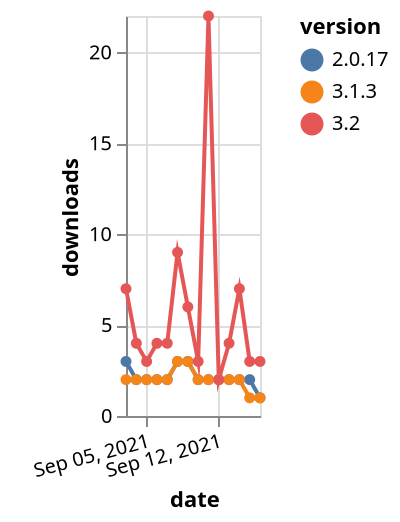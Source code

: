 {"$schema": "https://vega.github.io/schema/vega-lite/v5.json", "description": "A simple bar chart with embedded data.", "data": {"values": [{"date": "2021-09-03", "total": 2763, "delta": 3, "version": "2.0.17"}, {"date": "2021-09-04", "total": 2765, "delta": 2, "version": "2.0.17"}, {"date": "2021-09-05", "total": 2767, "delta": 2, "version": "2.0.17"}, {"date": "2021-09-06", "total": 2769, "delta": 2, "version": "2.0.17"}, {"date": "2021-09-07", "total": 2771, "delta": 2, "version": "2.0.17"}, {"date": "2021-09-08", "total": 2774, "delta": 3, "version": "2.0.17"}, {"date": "2021-09-09", "total": 2777, "delta": 3, "version": "2.0.17"}, {"date": "2021-09-10", "total": 2779, "delta": 2, "version": "2.0.17"}, {"date": "2021-09-11", "total": 2781, "delta": 2, "version": "2.0.17"}, {"date": "2021-09-12", "total": 2783, "delta": 2, "version": "2.0.17"}, {"date": "2021-09-13", "total": 2785, "delta": 2, "version": "2.0.17"}, {"date": "2021-09-14", "total": 2787, "delta": 2, "version": "2.0.17"}, {"date": "2021-09-15", "total": 2789, "delta": 2, "version": "2.0.17"}, {"date": "2021-09-16", "total": 2790, "delta": 1, "version": "2.0.17"}, {"date": "2021-09-03", "total": 2665, "delta": 2, "version": "3.1.3"}, {"date": "2021-09-04", "total": 2667, "delta": 2, "version": "3.1.3"}, {"date": "2021-09-05", "total": 2669, "delta": 2, "version": "3.1.3"}, {"date": "2021-09-06", "total": 2671, "delta": 2, "version": "3.1.3"}, {"date": "2021-09-07", "total": 2673, "delta": 2, "version": "3.1.3"}, {"date": "2021-09-08", "total": 2676, "delta": 3, "version": "3.1.3"}, {"date": "2021-09-09", "total": 2679, "delta": 3, "version": "3.1.3"}, {"date": "2021-09-10", "total": 2681, "delta": 2, "version": "3.1.3"}, {"date": "2021-09-11", "total": 2683, "delta": 2, "version": "3.1.3"}, {"date": "2021-09-12", "total": 2685, "delta": 2, "version": "3.1.3"}, {"date": "2021-09-13", "total": 2687, "delta": 2, "version": "3.1.3"}, {"date": "2021-09-14", "total": 2689, "delta": 2, "version": "3.1.3"}, {"date": "2021-09-15", "total": 2690, "delta": 1, "version": "3.1.3"}, {"date": "2021-09-16", "total": 2691, "delta": 1, "version": "3.1.3"}, {"date": "2021-09-03", "total": 9657, "delta": 7, "version": "3.2"}, {"date": "2021-09-04", "total": 9661, "delta": 4, "version": "3.2"}, {"date": "2021-09-05", "total": 9664, "delta": 3, "version": "3.2"}, {"date": "2021-09-06", "total": 9668, "delta": 4, "version": "3.2"}, {"date": "2021-09-07", "total": 9672, "delta": 4, "version": "3.2"}, {"date": "2021-09-08", "total": 9681, "delta": 9, "version": "3.2"}, {"date": "2021-09-09", "total": 9687, "delta": 6, "version": "3.2"}, {"date": "2021-09-10", "total": 9690, "delta": 3, "version": "3.2"}, {"date": "2021-09-11", "total": 9712, "delta": 22, "version": "3.2"}, {"date": "2021-09-12", "total": 9714, "delta": 2, "version": "3.2"}, {"date": "2021-09-13", "total": 9718, "delta": 4, "version": "3.2"}, {"date": "2021-09-14", "total": 9725, "delta": 7, "version": "3.2"}, {"date": "2021-09-15", "total": 9728, "delta": 3, "version": "3.2"}, {"date": "2021-09-16", "total": 9731, "delta": 3, "version": "3.2"}]}, "width": "container", "mark": {"type": "line", "point": {"filled": true}}, "encoding": {"x": {"field": "date", "type": "temporal", "timeUnit": "yearmonthdate", "title": "date", "axis": {"labelAngle": -15}}, "y": {"field": "delta", "type": "quantitative", "title": "downloads"}, "color": {"field": "version", "type": "nominal"}, "tooltip": {"field": "delta"}}}